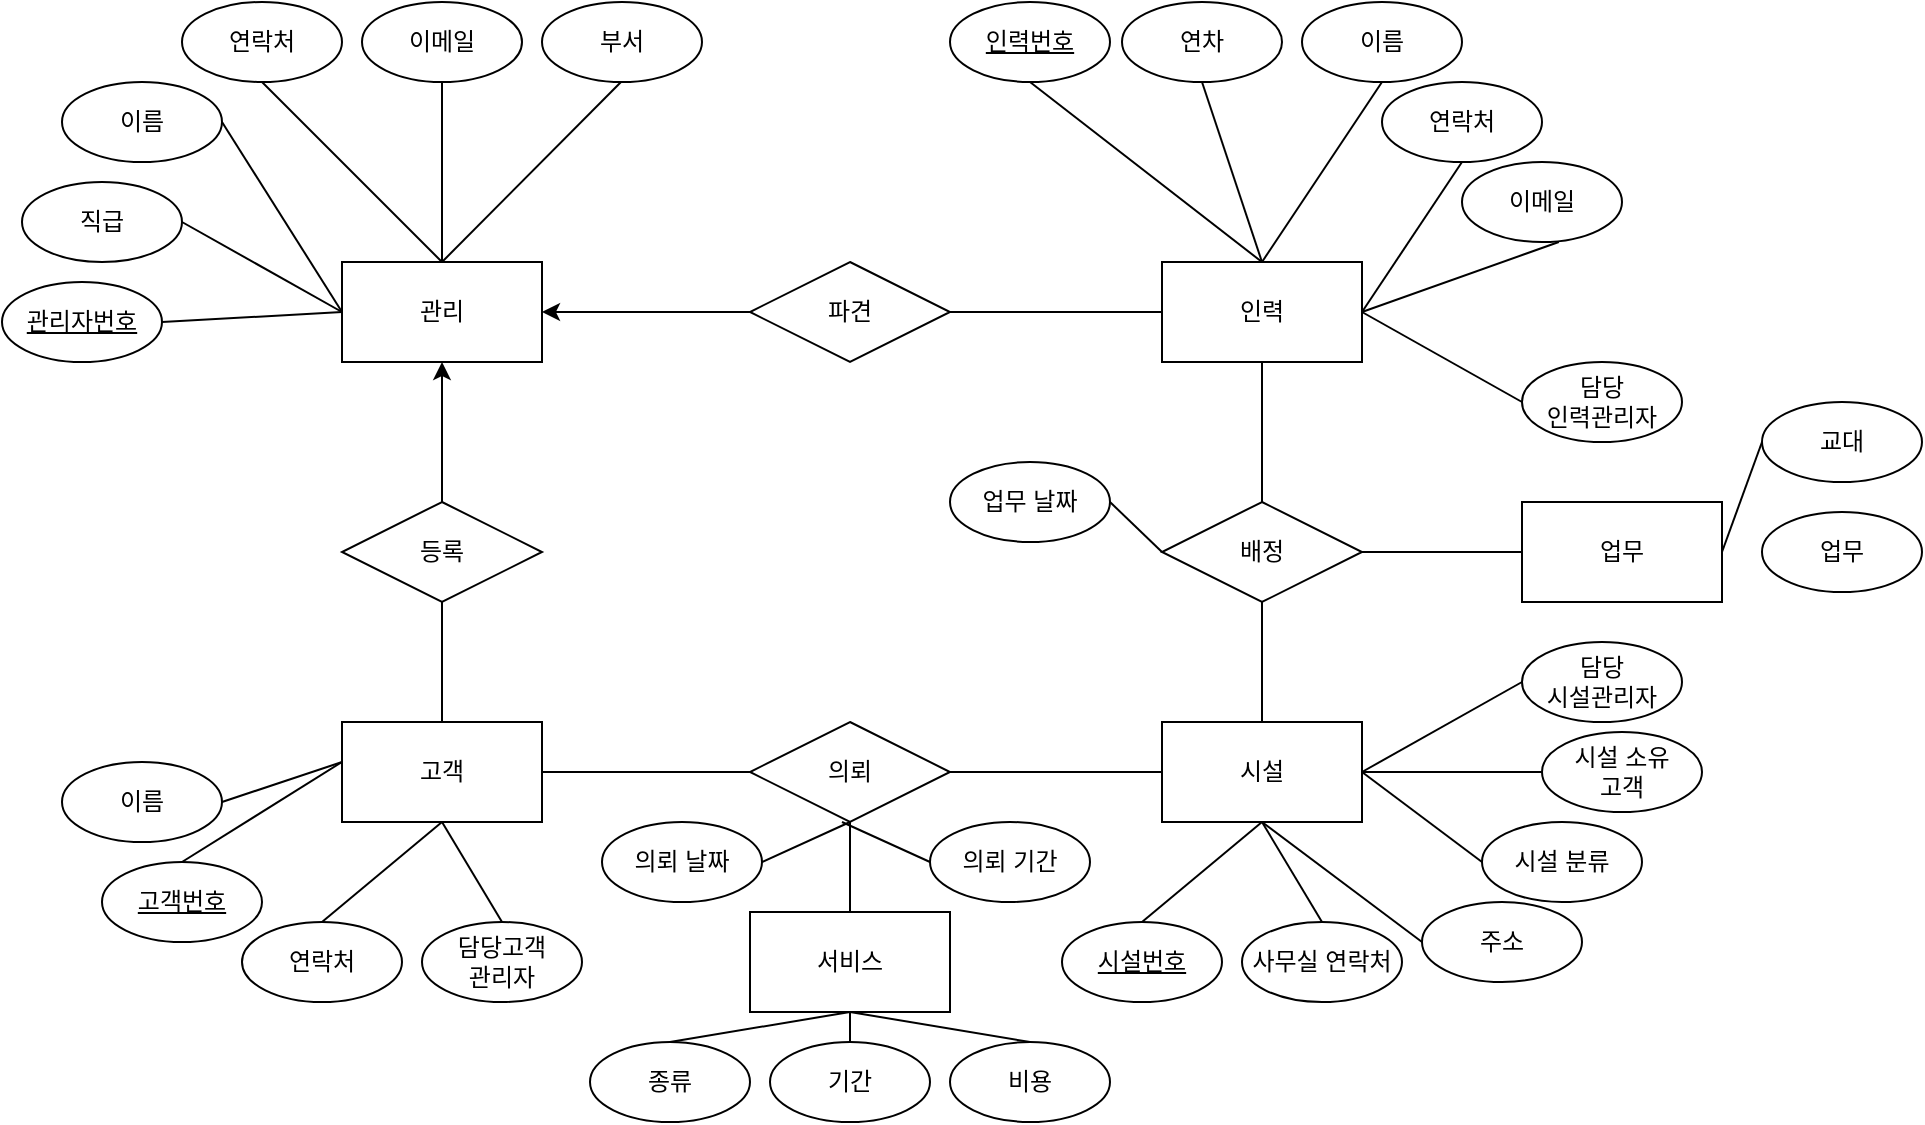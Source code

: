 <mxfile version="13.7.7" type="github">
  <diagram id="VaJ7-ko4y-uZnoXssvZx" name="Page-1">
    <mxGraphModel dx="1221" dy="682" grid="1" gridSize="10" guides="1" tooltips="1" connect="1" arrows="1" fold="1" page="1" pageScale="1" pageWidth="1169" pageHeight="1654" math="0" shadow="0">
      <root>
        <mxCell id="0" />
        <mxCell id="1" parent="0" />
        <mxCell id="TSpwij709v6648APm9oL-2" value="관리" style="rounded=0;whiteSpace=wrap;html=1;" vertex="1" parent="1">
          <mxGeometry x="310" y="280" width="100" height="50" as="geometry" />
        </mxCell>
        <mxCell id="TSpwij709v6648APm9oL-3" value="인력" style="rounded=0;whiteSpace=wrap;html=1;" vertex="1" parent="1">
          <mxGeometry x="720" y="280" width="100" height="50" as="geometry" />
        </mxCell>
        <mxCell id="TSpwij709v6648APm9oL-4" value="고객" style="rounded=0;whiteSpace=wrap;html=1;" vertex="1" parent="1">
          <mxGeometry x="310" y="510" width="100" height="50" as="geometry" />
        </mxCell>
        <mxCell id="TSpwij709v6648APm9oL-5" value="시설" style="rounded=0;whiteSpace=wrap;html=1;" vertex="1" parent="1">
          <mxGeometry x="720" y="510" width="100" height="50" as="geometry" />
        </mxCell>
        <mxCell id="TSpwij709v6648APm9oL-97" style="edgeStyle=orthogonalEdgeStyle;rounded=0;orthogonalLoop=1;jettySize=auto;html=1;exitX=0;exitY=0.5;exitDx=0;exitDy=0;entryX=1;entryY=0.5;entryDx=0;entryDy=0;" edge="1" parent="1" source="TSpwij709v6648APm9oL-6" target="TSpwij709v6648APm9oL-2">
          <mxGeometry relative="1" as="geometry" />
        </mxCell>
        <mxCell id="TSpwij709v6648APm9oL-6" value="파견" style="rhombus;whiteSpace=wrap;html=1;" vertex="1" parent="1">
          <mxGeometry x="514" y="280" width="100" height="50" as="geometry" />
        </mxCell>
        <mxCell id="TSpwij709v6648APm9oL-69" style="edgeStyle=orthogonalEdgeStyle;rounded=0;orthogonalLoop=1;jettySize=auto;html=1;exitX=0.5;exitY=0;exitDx=0;exitDy=0;entryX=0.5;entryY=1;entryDx=0;entryDy=0;" edge="1" parent="1" source="TSpwij709v6648APm9oL-8" target="TSpwij709v6648APm9oL-2">
          <mxGeometry relative="1" as="geometry" />
        </mxCell>
        <mxCell id="TSpwij709v6648APm9oL-8" value="등록" style="rhombus;whiteSpace=wrap;html=1;" vertex="1" parent="1">
          <mxGeometry x="310" y="400" width="100" height="50" as="geometry" />
        </mxCell>
        <mxCell id="TSpwij709v6648APm9oL-10" value="&lt;u&gt;관리자번호&lt;/u&gt;" style="ellipse;whiteSpace=wrap;html=1;" vertex="1" parent="1">
          <mxGeometry x="140" y="290" width="80" height="40" as="geometry" />
        </mxCell>
        <mxCell id="TSpwij709v6648APm9oL-14" value="이름" style="ellipse;whiteSpace=wrap;html=1;" vertex="1" parent="1">
          <mxGeometry x="170" y="190" width="80" height="40" as="geometry" />
        </mxCell>
        <mxCell id="TSpwij709v6648APm9oL-15" value="직급" style="ellipse;whiteSpace=wrap;html=1;" vertex="1" parent="1">
          <mxGeometry x="150" y="240" width="80" height="40" as="geometry" />
        </mxCell>
        <mxCell id="TSpwij709v6648APm9oL-16" value="연락처" style="ellipse;whiteSpace=wrap;html=1;" vertex="1" parent="1">
          <mxGeometry x="230" y="150" width="80" height="40" as="geometry" />
        </mxCell>
        <mxCell id="TSpwij709v6648APm9oL-17" value="이메일" style="ellipse;whiteSpace=wrap;html=1;" vertex="1" parent="1">
          <mxGeometry x="320" y="150" width="80" height="40" as="geometry" />
        </mxCell>
        <mxCell id="TSpwij709v6648APm9oL-20" value="부서" style="ellipse;whiteSpace=wrap;html=1;" vertex="1" parent="1">
          <mxGeometry x="410" y="150" width="80" height="40" as="geometry" />
        </mxCell>
        <mxCell id="TSpwij709v6648APm9oL-23" value="" style="endArrow=none;html=1;entryX=0;entryY=0.5;entryDx=0;entryDy=0;exitX=1;exitY=0.5;exitDx=0;exitDy=0;" edge="1" parent="1" source="TSpwij709v6648APm9oL-10" target="TSpwij709v6648APm9oL-2">
          <mxGeometry width="50" height="50" relative="1" as="geometry">
            <mxPoint x="470" y="410" as="sourcePoint" />
            <mxPoint x="520" y="360" as="targetPoint" />
          </mxGeometry>
        </mxCell>
        <mxCell id="TSpwij709v6648APm9oL-24" value="" style="endArrow=none;html=1;entryX=0;entryY=0.5;entryDx=0;entryDy=0;exitX=1;exitY=0.5;exitDx=0;exitDy=0;" edge="1" parent="1" source="TSpwij709v6648APm9oL-15" target="TSpwij709v6648APm9oL-2">
          <mxGeometry width="50" height="50" relative="1" as="geometry">
            <mxPoint x="240" y="255" as="sourcePoint" />
            <mxPoint x="330" y="250" as="targetPoint" />
          </mxGeometry>
        </mxCell>
        <mxCell id="TSpwij709v6648APm9oL-25" value="" style="endArrow=none;html=1;entryX=0;entryY=0.5;entryDx=0;entryDy=0;exitX=1;exitY=0.5;exitDx=0;exitDy=0;" edge="1" parent="1" target="TSpwij709v6648APm9oL-2">
          <mxGeometry width="50" height="50" relative="1" as="geometry">
            <mxPoint x="250" y="210" as="sourcePoint" />
            <mxPoint x="330" y="255" as="targetPoint" />
          </mxGeometry>
        </mxCell>
        <mxCell id="TSpwij709v6648APm9oL-26" value="" style="endArrow=none;html=1;entryX=0.5;entryY=0;entryDx=0;entryDy=0;exitX=1;exitY=0.5;exitDx=0;exitDy=0;" edge="1" parent="1" target="TSpwij709v6648APm9oL-2">
          <mxGeometry width="50" height="50" relative="1" as="geometry">
            <mxPoint x="270" y="190" as="sourcePoint" />
            <mxPoint x="330" y="285" as="targetPoint" />
          </mxGeometry>
        </mxCell>
        <mxCell id="TSpwij709v6648APm9oL-27" value="" style="endArrow=none;html=1;exitX=1;exitY=0.5;exitDx=0;exitDy=0;" edge="1" parent="1" target="TSpwij709v6648APm9oL-2">
          <mxGeometry width="50" height="50" relative="1" as="geometry">
            <mxPoint x="360" y="190" as="sourcePoint" />
            <mxPoint x="450" y="280" as="targetPoint" />
          </mxGeometry>
        </mxCell>
        <mxCell id="TSpwij709v6648APm9oL-28" value="" style="endArrow=none;html=1;exitX=1;exitY=0.5;exitDx=0;exitDy=0;entryX=0.5;entryY=0;entryDx=0;entryDy=0;" edge="1" parent="1" target="TSpwij709v6648APm9oL-2">
          <mxGeometry width="50" height="50" relative="1" as="geometry">
            <mxPoint x="449.5" y="190" as="sourcePoint" />
            <mxPoint x="449.5" y="280" as="targetPoint" />
          </mxGeometry>
        </mxCell>
        <mxCell id="TSpwij709v6648APm9oL-30" value="이름" style="ellipse;whiteSpace=wrap;html=1;" vertex="1" parent="1">
          <mxGeometry x="170" y="530" width="80" height="40" as="geometry" />
        </mxCell>
        <mxCell id="TSpwij709v6648APm9oL-31" value="&lt;u&gt;고객번호&lt;/u&gt;" style="ellipse;whiteSpace=wrap;html=1;" vertex="1" parent="1">
          <mxGeometry x="190" y="580" width="80" height="40" as="geometry" />
        </mxCell>
        <mxCell id="TSpwij709v6648APm9oL-32" value="연락처" style="ellipse;whiteSpace=wrap;html=1;" vertex="1" parent="1">
          <mxGeometry x="260" y="610" width="80" height="40" as="geometry" />
        </mxCell>
        <mxCell id="TSpwij709v6648APm9oL-33" value="담당고객&lt;br&gt;관리자" style="ellipse;whiteSpace=wrap;html=1;" vertex="1" parent="1">
          <mxGeometry x="350" y="610" width="80" height="40" as="geometry" />
        </mxCell>
        <mxCell id="TSpwij709v6648APm9oL-35" value="" style="endArrow=none;html=1;entryX=0.5;entryY=1;entryDx=0;entryDy=0;" edge="1" parent="1" target="TSpwij709v6648APm9oL-4">
          <mxGeometry width="50" height="50" relative="1" as="geometry">
            <mxPoint x="300" y="610" as="sourcePoint" />
            <mxPoint x="350" y="560" as="targetPoint" />
          </mxGeometry>
        </mxCell>
        <mxCell id="TSpwij709v6648APm9oL-36" value="" style="endArrow=none;html=1;entryX=0.5;entryY=1;entryDx=0;entryDy=0;exitX=0.5;exitY=0;exitDx=0;exitDy=0;" edge="1" parent="1" source="TSpwij709v6648APm9oL-31">
          <mxGeometry width="50" height="50" relative="1" as="geometry">
            <mxPoint x="250" y="580" as="sourcePoint" />
            <mxPoint x="310" y="530" as="targetPoint" />
          </mxGeometry>
        </mxCell>
        <mxCell id="TSpwij709v6648APm9oL-37" value="" style="endArrow=none;html=1;exitX=1;exitY=0.5;exitDx=0;exitDy=0;" edge="1" parent="1" source="TSpwij709v6648APm9oL-30">
          <mxGeometry width="50" height="50" relative="1" as="geometry">
            <mxPoint x="240" y="530" as="sourcePoint" />
            <mxPoint x="310" y="530" as="targetPoint" />
          </mxGeometry>
        </mxCell>
        <mxCell id="TSpwij709v6648APm9oL-38" value="" style="endArrow=none;html=1;exitX=0.5;exitY=0;exitDx=0;exitDy=0;entryX=0.5;entryY=1;entryDx=0;entryDy=0;" edge="1" parent="1" source="TSpwij709v6648APm9oL-33" target="TSpwij709v6648APm9oL-4">
          <mxGeometry width="50" height="50" relative="1" as="geometry">
            <mxPoint x="560" y="450" as="sourcePoint" />
            <mxPoint x="610" y="400" as="targetPoint" />
          </mxGeometry>
        </mxCell>
        <mxCell id="TSpwij709v6648APm9oL-39" value="&lt;u&gt;인력번호&lt;/u&gt;" style="ellipse;whiteSpace=wrap;html=1;" vertex="1" parent="1">
          <mxGeometry x="614" y="150" width="80" height="40" as="geometry" />
        </mxCell>
        <mxCell id="TSpwij709v6648APm9oL-40" value="연차" style="ellipse;whiteSpace=wrap;html=1;" vertex="1" parent="1">
          <mxGeometry x="700" y="150" width="80" height="40" as="geometry" />
        </mxCell>
        <mxCell id="TSpwij709v6648APm9oL-41" value="이름" style="ellipse;whiteSpace=wrap;html=1;" vertex="1" parent="1">
          <mxGeometry x="790" y="150" width="80" height="40" as="geometry" />
        </mxCell>
        <mxCell id="TSpwij709v6648APm9oL-42" value="연락처" style="ellipse;whiteSpace=wrap;html=1;" vertex="1" parent="1">
          <mxGeometry x="830" y="190" width="80" height="40" as="geometry" />
        </mxCell>
        <mxCell id="TSpwij709v6648APm9oL-43" value="이메일" style="ellipse;whiteSpace=wrap;html=1;" vertex="1" parent="1">
          <mxGeometry x="870" y="230" width="80" height="40" as="geometry" />
        </mxCell>
        <mxCell id="TSpwij709v6648APm9oL-44" value="업무 날짜" style="ellipse;whiteSpace=wrap;html=1;" vertex="1" parent="1">
          <mxGeometry x="614" y="380" width="80" height="40" as="geometry" />
        </mxCell>
        <mxCell id="TSpwij709v6648APm9oL-45" value="담당&lt;br&gt;인력관리자" style="ellipse;whiteSpace=wrap;html=1;" vertex="1" parent="1">
          <mxGeometry x="900" y="330" width="80" height="40" as="geometry" />
        </mxCell>
        <mxCell id="TSpwij709v6648APm9oL-46" value="" style="endArrow=none;html=1;entryX=0.5;entryY=1;entryDx=0;entryDy=0;" edge="1" parent="1" target="TSpwij709v6648APm9oL-39">
          <mxGeometry width="50" height="50" relative="1" as="geometry">
            <mxPoint x="770" y="280" as="sourcePoint" />
            <mxPoint x="650" y="200" as="targetPoint" />
          </mxGeometry>
        </mxCell>
        <mxCell id="TSpwij709v6648APm9oL-47" value="" style="endArrow=none;html=1;entryX=0.5;entryY=1;entryDx=0;entryDy=0;" edge="1" parent="1">
          <mxGeometry width="50" height="50" relative="1" as="geometry">
            <mxPoint x="770" y="280" as="sourcePoint" />
            <mxPoint x="740" y="190" as="targetPoint" />
          </mxGeometry>
        </mxCell>
        <mxCell id="TSpwij709v6648APm9oL-48" value="" style="endArrow=none;html=1;entryX=0.5;entryY=1;entryDx=0;entryDy=0;exitX=0.5;exitY=0;exitDx=0;exitDy=0;" edge="1" parent="1" source="TSpwij709v6648APm9oL-3">
          <mxGeometry width="50" height="50" relative="1" as="geometry">
            <mxPoint x="860" y="280" as="sourcePoint" />
            <mxPoint x="830" y="190" as="targetPoint" />
          </mxGeometry>
        </mxCell>
        <mxCell id="TSpwij709v6648APm9oL-49" value="" style="endArrow=none;html=1;entryX=0.5;entryY=1;entryDx=0;entryDy=0;exitX=1;exitY=0.5;exitDx=0;exitDy=0;" edge="1" parent="1" source="TSpwij709v6648APm9oL-3">
          <mxGeometry width="50" height="50" relative="1" as="geometry">
            <mxPoint x="820" y="300" as="sourcePoint" />
            <mxPoint x="870" y="230" as="targetPoint" />
          </mxGeometry>
        </mxCell>
        <mxCell id="TSpwij709v6648APm9oL-50" value="" style="endArrow=none;html=1;exitX=1;exitY=0.5;exitDx=0;exitDy=0;entryX=0.605;entryY=1;entryDx=0;entryDy=0;entryPerimeter=0;" edge="1" parent="1" source="TSpwij709v6648APm9oL-3" target="TSpwij709v6648APm9oL-43">
          <mxGeometry width="50" height="50" relative="1" as="geometry">
            <mxPoint x="860" y="342.5" as="sourcePoint" />
            <mxPoint x="910" y="268" as="targetPoint" />
          </mxGeometry>
        </mxCell>
        <mxCell id="TSpwij709v6648APm9oL-51" value="" style="endArrow=none;html=1;entryX=0;entryY=0.5;entryDx=0;entryDy=0;exitX=1;exitY=0.5;exitDx=0;exitDy=0;" edge="1" parent="1" source="TSpwij709v6648APm9oL-44" target="TSpwij709v6648APm9oL-91">
          <mxGeometry width="50" height="50" relative="1" as="geometry">
            <mxPoint x="800" y="335" as="sourcePoint" />
            <mxPoint x="890" y="297.5" as="targetPoint" />
          </mxGeometry>
        </mxCell>
        <mxCell id="TSpwij709v6648APm9oL-52" value="" style="endArrow=none;html=1;entryX=0;entryY=0.5;entryDx=0;entryDy=0;exitX=1;exitY=0.5;exitDx=0;exitDy=0;" edge="1" parent="1" source="TSpwij709v6648APm9oL-3" target="TSpwij709v6648APm9oL-45">
          <mxGeometry width="50" height="50" relative="1" as="geometry">
            <mxPoint x="560" y="440" as="sourcePoint" />
            <mxPoint x="610" y="390" as="targetPoint" />
          </mxGeometry>
        </mxCell>
        <mxCell id="TSpwij709v6648APm9oL-53" value="&lt;u&gt;시설번호&lt;/u&gt;" style="ellipse;whiteSpace=wrap;html=1;" vertex="1" parent="1">
          <mxGeometry x="670" y="610" width="80" height="40" as="geometry" />
        </mxCell>
        <mxCell id="TSpwij709v6648APm9oL-54" value="사무실 연락처" style="ellipse;whiteSpace=wrap;html=1;" vertex="1" parent="1">
          <mxGeometry x="760" y="610" width="80" height="40" as="geometry" />
        </mxCell>
        <mxCell id="TSpwij709v6648APm9oL-55" value="주소" style="ellipse;whiteSpace=wrap;html=1;" vertex="1" parent="1">
          <mxGeometry x="850" y="600" width="80" height="40" as="geometry" />
        </mxCell>
        <mxCell id="TSpwij709v6648APm9oL-56" value="시설 분류" style="ellipse;whiteSpace=wrap;html=1;" vertex="1" parent="1">
          <mxGeometry x="880" y="560" width="80" height="40" as="geometry" />
        </mxCell>
        <mxCell id="TSpwij709v6648APm9oL-57" value="시설 소유 &lt;br&gt;고객" style="ellipse;whiteSpace=wrap;html=1;" vertex="1" parent="1">
          <mxGeometry x="910" y="515" width="80" height="40" as="geometry" />
        </mxCell>
        <mxCell id="TSpwij709v6648APm9oL-58" value="담당&lt;br&gt;시설관리자" style="ellipse;whiteSpace=wrap;html=1;" vertex="1" parent="1">
          <mxGeometry x="900" y="470" width="80" height="40" as="geometry" />
        </mxCell>
        <mxCell id="TSpwij709v6648APm9oL-59" value="" style="endArrow=none;html=1;entryX=0.5;entryY=1;entryDx=0;entryDy=0;exitX=0.5;exitY=0;exitDx=0;exitDy=0;" edge="1" parent="1" source="TSpwij709v6648APm9oL-53" target="TSpwij709v6648APm9oL-5">
          <mxGeometry width="50" height="50" relative="1" as="geometry">
            <mxPoint x="560" y="450" as="sourcePoint" />
            <mxPoint x="610" y="400" as="targetPoint" />
          </mxGeometry>
        </mxCell>
        <mxCell id="TSpwij709v6648APm9oL-60" value="" style="endArrow=none;html=1;entryX=0;entryY=0.5;entryDx=0;entryDy=0;exitX=1;exitY=0.5;exitDx=0;exitDy=0;" edge="1" parent="1" source="TSpwij709v6648APm9oL-5" target="TSpwij709v6648APm9oL-58">
          <mxGeometry width="50" height="50" relative="1" as="geometry">
            <mxPoint x="820" y="540" as="sourcePoint" />
            <mxPoint x="880" y="490" as="targetPoint" />
          </mxGeometry>
        </mxCell>
        <mxCell id="TSpwij709v6648APm9oL-61" value="" style="endArrow=none;html=1;entryX=0.5;entryY=1;entryDx=0;entryDy=0;exitX=0.5;exitY=0;exitDx=0;exitDy=0;" edge="1" parent="1" source="TSpwij709v6648APm9oL-54" target="TSpwij709v6648APm9oL-5">
          <mxGeometry width="50" height="50" relative="1" as="geometry">
            <mxPoint x="560" y="450" as="sourcePoint" />
            <mxPoint x="610" y="400" as="targetPoint" />
          </mxGeometry>
        </mxCell>
        <mxCell id="TSpwij709v6648APm9oL-62" value="" style="endArrow=none;html=1;entryX=0;entryY=0.5;entryDx=0;entryDy=0;exitX=0.5;exitY=1;exitDx=0;exitDy=0;" edge="1" parent="1" source="TSpwij709v6648APm9oL-5" target="TSpwij709v6648APm9oL-55">
          <mxGeometry width="50" height="50" relative="1" as="geometry">
            <mxPoint x="890" y="700" as="sourcePoint" />
            <mxPoint x="860" y="650" as="targetPoint" />
          </mxGeometry>
        </mxCell>
        <mxCell id="TSpwij709v6648APm9oL-63" value="" style="endArrow=none;html=1;entryX=0;entryY=0.5;entryDx=0;entryDy=0;exitX=1;exitY=0.5;exitDx=0;exitDy=0;" edge="1" parent="1" source="TSpwij709v6648APm9oL-5" target="TSpwij709v6648APm9oL-56">
          <mxGeometry width="50" height="50" relative="1" as="geometry">
            <mxPoint x="560" y="450" as="sourcePoint" />
            <mxPoint x="610" y="400" as="targetPoint" />
          </mxGeometry>
        </mxCell>
        <mxCell id="TSpwij709v6648APm9oL-64" value="" style="endArrow=none;html=1;entryX=0;entryY=0.5;entryDx=0;entryDy=0;exitX=1;exitY=0.5;exitDx=0;exitDy=0;" edge="1" parent="1" source="TSpwij709v6648APm9oL-5" target="TSpwij709v6648APm9oL-57">
          <mxGeometry width="50" height="50" relative="1" as="geometry">
            <mxPoint x="560" y="450" as="sourcePoint" />
            <mxPoint x="610" y="400" as="targetPoint" />
          </mxGeometry>
        </mxCell>
        <mxCell id="TSpwij709v6648APm9oL-65" value="업무" style="rounded=0;whiteSpace=wrap;html=1;" vertex="1" parent="1">
          <mxGeometry x="900" y="400" width="100" height="50" as="geometry" />
        </mxCell>
        <mxCell id="TSpwij709v6648APm9oL-67" value="" style="endArrow=none;html=1;exitX=0.5;exitY=0;exitDx=0;exitDy=0;" edge="1" parent="1" source="TSpwij709v6648APm9oL-4">
          <mxGeometry width="50" height="50" relative="1" as="geometry">
            <mxPoint x="560" y="440" as="sourcePoint" />
            <mxPoint x="360" y="450" as="targetPoint" />
          </mxGeometry>
        </mxCell>
        <mxCell id="TSpwij709v6648APm9oL-71" value="비용" style="ellipse;whiteSpace=wrap;html=1;" vertex="1" parent="1">
          <mxGeometry x="614" y="670" width="80" height="40" as="geometry" />
        </mxCell>
        <mxCell id="TSpwij709v6648APm9oL-72" value="종류" style="ellipse;whiteSpace=wrap;html=1;" vertex="1" parent="1">
          <mxGeometry x="434" y="670" width="80" height="40" as="geometry" />
        </mxCell>
        <mxCell id="TSpwij709v6648APm9oL-79" value="의뢰" style="rhombus;whiteSpace=wrap;html=1;" vertex="1" parent="1">
          <mxGeometry x="514" y="510" width="100" height="50" as="geometry" />
        </mxCell>
        <mxCell id="TSpwij709v6648APm9oL-80" value="서비스" style="rounded=0;whiteSpace=wrap;html=1;" vertex="1" parent="1">
          <mxGeometry x="514" y="605" width="100" height="50" as="geometry" />
        </mxCell>
        <mxCell id="TSpwij709v6648APm9oL-82" value="" style="endArrow=none;html=1;entryX=0;entryY=0.5;entryDx=0;entryDy=0;exitX=1;exitY=0.5;exitDx=0;exitDy=0;" edge="1" parent="1" source="TSpwij709v6648APm9oL-79" target="TSpwij709v6648APm9oL-5">
          <mxGeometry width="50" height="50" relative="1" as="geometry">
            <mxPoint x="510" y="450" as="sourcePoint" />
            <mxPoint x="560" y="400" as="targetPoint" />
          </mxGeometry>
        </mxCell>
        <mxCell id="TSpwij709v6648APm9oL-83" value="" style="endArrow=none;html=1;entryX=0;entryY=0.5;entryDx=0;entryDy=0;exitX=1;exitY=0.5;exitDx=0;exitDy=0;" edge="1" parent="1" source="TSpwij709v6648APm9oL-4" target="TSpwij709v6648APm9oL-79">
          <mxGeometry width="50" height="50" relative="1" as="geometry">
            <mxPoint x="510" y="450" as="sourcePoint" />
            <mxPoint x="560" y="400" as="targetPoint" />
          </mxGeometry>
        </mxCell>
        <mxCell id="TSpwij709v6648APm9oL-84" value="" style="endArrow=none;html=1;exitX=0.5;exitY=0;exitDx=0;exitDy=0;" edge="1" parent="1" source="TSpwij709v6648APm9oL-80">
          <mxGeometry width="50" height="50" relative="1" as="geometry">
            <mxPoint x="514" y="610" as="sourcePoint" />
            <mxPoint x="564" y="560" as="targetPoint" />
          </mxGeometry>
        </mxCell>
        <mxCell id="TSpwij709v6648APm9oL-85" value="" style="endArrow=none;html=1;entryX=0.5;entryY=1;entryDx=0;entryDy=0;exitX=0.5;exitY=0;exitDx=0;exitDy=0;" edge="1" parent="1" source="TSpwij709v6648APm9oL-72" target="TSpwij709v6648APm9oL-80">
          <mxGeometry width="50" height="50" relative="1" as="geometry">
            <mxPoint x="560" y="450" as="sourcePoint" />
            <mxPoint x="610" y="400" as="targetPoint" />
          </mxGeometry>
        </mxCell>
        <mxCell id="TSpwij709v6648APm9oL-86" value="" style="endArrow=none;html=1;entryX=0.5;entryY=0;entryDx=0;entryDy=0;exitX=0.5;exitY=1;exitDx=0;exitDy=0;" edge="1" parent="1" source="TSpwij709v6648APm9oL-80" target="TSpwij709v6648APm9oL-71">
          <mxGeometry width="50" height="50" relative="1" as="geometry">
            <mxPoint x="560" y="450" as="sourcePoint" />
            <mxPoint x="610" y="400" as="targetPoint" />
          </mxGeometry>
        </mxCell>
        <mxCell id="TSpwij709v6648APm9oL-88" value="기간" style="ellipse;whiteSpace=wrap;html=1;" vertex="1" parent="1">
          <mxGeometry x="524" y="670" width="80" height="40" as="geometry" />
        </mxCell>
        <mxCell id="TSpwij709v6648APm9oL-89" value="의뢰 날짜" style="ellipse;whiteSpace=wrap;html=1;" vertex="1" parent="1">
          <mxGeometry x="440" y="560" width="80" height="40" as="geometry" />
        </mxCell>
        <mxCell id="TSpwij709v6648APm9oL-90" value="" style="endArrow=none;html=1;exitX=1;exitY=0.5;exitDx=0;exitDy=0;entryX=0.5;entryY=1;entryDx=0;entryDy=0;" edge="1" parent="1" source="TSpwij709v6648APm9oL-89" target="TSpwij709v6648APm9oL-79">
          <mxGeometry width="50" height="50" relative="1" as="geometry">
            <mxPoint x="610" y="450" as="sourcePoint" />
            <mxPoint x="660" y="400" as="targetPoint" />
          </mxGeometry>
        </mxCell>
        <mxCell id="TSpwij709v6648APm9oL-91" value="배정" style="rhombus;whiteSpace=wrap;html=1;" vertex="1" parent="1">
          <mxGeometry x="720" y="400" width="100" height="50" as="geometry" />
        </mxCell>
        <mxCell id="TSpwij709v6648APm9oL-93" value="" style="endArrow=none;html=1;entryX=0.5;entryY=1;entryDx=0;entryDy=0;exitX=0.5;exitY=0;exitDx=0;exitDy=0;" edge="1" parent="1" source="TSpwij709v6648APm9oL-5" target="TSpwij709v6648APm9oL-91">
          <mxGeometry width="50" height="50" relative="1" as="geometry">
            <mxPoint x="610" y="450" as="sourcePoint" />
            <mxPoint x="660" y="400" as="targetPoint" />
          </mxGeometry>
        </mxCell>
        <mxCell id="TSpwij709v6648APm9oL-94" value="" style="endArrow=none;html=1;entryX=0.5;entryY=0;entryDx=0;entryDy=0;exitX=0.5;exitY=1;exitDx=0;exitDy=0;" edge="1" parent="1" source="TSpwij709v6648APm9oL-3" target="TSpwij709v6648APm9oL-91">
          <mxGeometry width="50" height="50" relative="1" as="geometry">
            <mxPoint x="610" y="450" as="sourcePoint" />
            <mxPoint x="660" y="400" as="targetPoint" />
          </mxGeometry>
        </mxCell>
        <mxCell id="TSpwij709v6648APm9oL-95" value="" style="endArrow=none;html=1;entryX=0;entryY=0.5;entryDx=0;entryDy=0;exitX=1;exitY=0.5;exitDx=0;exitDy=0;" edge="1" parent="1" source="TSpwij709v6648APm9oL-6" target="TSpwij709v6648APm9oL-3">
          <mxGeometry width="50" height="50" relative="1" as="geometry">
            <mxPoint x="610" y="450" as="sourcePoint" />
            <mxPoint x="660" y="400" as="targetPoint" />
          </mxGeometry>
        </mxCell>
        <mxCell id="TSpwij709v6648APm9oL-99" value="" style="endArrow=none;html=1;entryX=0.5;entryY=0;entryDx=0;entryDy=0;exitX=0.5;exitY=1;exitDx=0;exitDy=0;" edge="1" parent="1" source="TSpwij709v6648APm9oL-80" target="TSpwij709v6648APm9oL-88">
          <mxGeometry width="50" height="50" relative="1" as="geometry">
            <mxPoint x="610" y="450" as="sourcePoint" />
            <mxPoint x="660" y="400" as="targetPoint" />
          </mxGeometry>
        </mxCell>
        <mxCell id="TSpwij709v6648APm9oL-100" value="의뢰 기간" style="ellipse;whiteSpace=wrap;html=1;" vertex="1" parent="1">
          <mxGeometry x="604" y="560" width="80" height="40" as="geometry" />
        </mxCell>
        <mxCell id="TSpwij709v6648APm9oL-101" value="" style="endArrow=none;html=1;entryX=0;entryY=0.5;entryDx=0;entryDy=0;" edge="1" parent="1" target="TSpwij709v6648APm9oL-100">
          <mxGeometry width="50" height="50" relative="1" as="geometry">
            <mxPoint x="560" y="560" as="sourcePoint" />
            <mxPoint x="660" y="400" as="targetPoint" />
          </mxGeometry>
        </mxCell>
        <mxCell id="TSpwij709v6648APm9oL-102" value="" style="endArrow=none;html=1;entryX=0;entryY=0.5;entryDx=0;entryDy=0;exitX=1;exitY=0.5;exitDx=0;exitDy=0;" edge="1" parent="1" source="TSpwij709v6648APm9oL-91" target="TSpwij709v6648APm9oL-65">
          <mxGeometry width="50" height="50" relative="1" as="geometry">
            <mxPoint x="610" y="450" as="sourcePoint" />
            <mxPoint x="660" y="400" as="targetPoint" />
          </mxGeometry>
        </mxCell>
        <mxCell id="TSpwij709v6648APm9oL-103" value="교대" style="ellipse;whiteSpace=wrap;html=1;" vertex="1" parent="1">
          <mxGeometry x="1020" y="350" width="80" height="40" as="geometry" />
        </mxCell>
        <mxCell id="TSpwij709v6648APm9oL-104" value="" style="endArrow=none;html=1;entryX=0;entryY=0.5;entryDx=0;entryDy=0;exitX=1;exitY=0.5;exitDx=0;exitDy=0;" edge="1" parent="1" source="TSpwij709v6648APm9oL-65" target="TSpwij709v6648APm9oL-103">
          <mxGeometry width="50" height="50" relative="1" as="geometry">
            <mxPoint x="610" y="450" as="sourcePoint" />
            <mxPoint x="660" y="400" as="targetPoint" />
          </mxGeometry>
        </mxCell>
        <mxCell id="TSpwij709v6648APm9oL-108" value="업무" style="ellipse;whiteSpace=wrap;html=1;" vertex="1" parent="1">
          <mxGeometry x="1020" y="405" width="80" height="40" as="geometry" />
        </mxCell>
      </root>
    </mxGraphModel>
  </diagram>
</mxfile>
